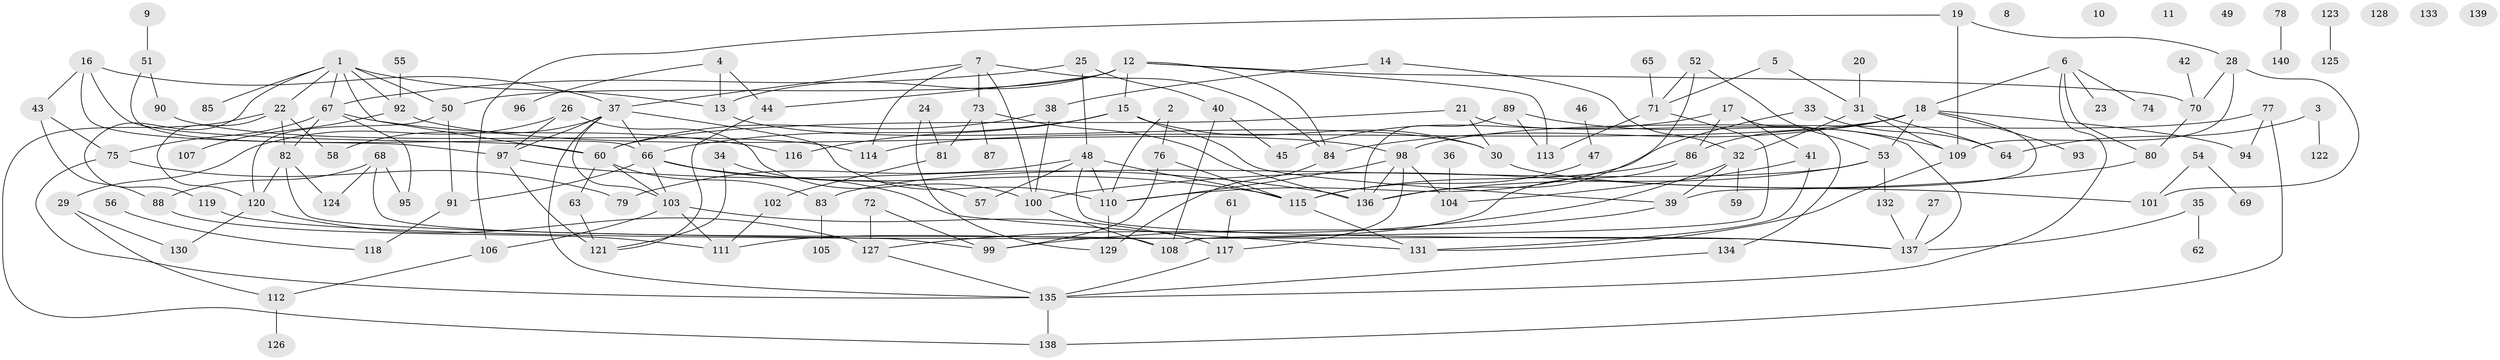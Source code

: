 // coarse degree distribution, {8: 0.05263157894736842, 3: 0.21052631578947367, 17: 0.013157894736842105, 2: 0.18421052631578946, 4: 0.14473684210526316, 7: 0.06578947368421052, 11: 0.013157894736842105, 5: 0.09210526315789473, 6: 0.09210526315789473, 1: 0.13157894736842105}
// Generated by graph-tools (version 1.1) at 2025/48/03/04/25 22:48:25]
// undirected, 140 vertices, 210 edges
graph export_dot {
  node [color=gray90,style=filled];
  1;
  2;
  3;
  4;
  5;
  6;
  7;
  8;
  9;
  10;
  11;
  12;
  13;
  14;
  15;
  16;
  17;
  18;
  19;
  20;
  21;
  22;
  23;
  24;
  25;
  26;
  27;
  28;
  29;
  30;
  31;
  32;
  33;
  34;
  35;
  36;
  37;
  38;
  39;
  40;
  41;
  42;
  43;
  44;
  45;
  46;
  47;
  48;
  49;
  50;
  51;
  52;
  53;
  54;
  55;
  56;
  57;
  58;
  59;
  60;
  61;
  62;
  63;
  64;
  65;
  66;
  67;
  68;
  69;
  70;
  71;
  72;
  73;
  74;
  75;
  76;
  77;
  78;
  79;
  80;
  81;
  82;
  83;
  84;
  85;
  86;
  87;
  88;
  89;
  90;
  91;
  92;
  93;
  94;
  95;
  96;
  97;
  98;
  99;
  100;
  101;
  102;
  103;
  104;
  105;
  106;
  107;
  108;
  109;
  110;
  111;
  112;
  113;
  114;
  115;
  116;
  117;
  118;
  119;
  120;
  121;
  122;
  123;
  124;
  125;
  126;
  127;
  128;
  129;
  130;
  131;
  132;
  133;
  134;
  135;
  136;
  137;
  138;
  139;
  140;
  1 -- 13;
  1 -- 22;
  1 -- 50;
  1 -- 60;
  1 -- 67;
  1 -- 85;
  1 -- 92;
  1 -- 119;
  2 -- 76;
  2 -- 110;
  3 -- 64;
  3 -- 122;
  4 -- 13;
  4 -- 44;
  4 -- 96;
  5 -- 31;
  5 -- 71;
  6 -- 18;
  6 -- 23;
  6 -- 74;
  6 -- 80;
  6 -- 135;
  7 -- 37;
  7 -- 73;
  7 -- 84;
  7 -- 100;
  7 -- 114;
  9 -- 51;
  12 -- 13;
  12 -- 15;
  12 -- 44;
  12 -- 50;
  12 -- 70;
  12 -- 84;
  12 -- 113;
  13 -- 30;
  14 -- 32;
  14 -- 38;
  15 -- 30;
  15 -- 39;
  15 -- 66;
  15 -- 116;
  16 -- 37;
  16 -- 43;
  16 -- 60;
  16 -- 97;
  17 -- 41;
  17 -- 45;
  17 -- 86;
  17 -- 134;
  18 -- 39;
  18 -- 53;
  18 -- 84;
  18 -- 86;
  18 -- 93;
  18 -- 94;
  18 -- 114;
  19 -- 28;
  19 -- 106;
  19 -- 109;
  20 -- 31;
  21 -- 30;
  21 -- 60;
  21 -- 137;
  22 -- 58;
  22 -- 82;
  22 -- 120;
  22 -- 138;
  24 -- 81;
  24 -- 129;
  25 -- 40;
  25 -- 48;
  25 -- 67;
  26 -- 29;
  26 -- 97;
  26 -- 100;
  27 -- 137;
  28 -- 70;
  28 -- 101;
  28 -- 109;
  29 -- 112;
  29 -- 130;
  30 -- 101;
  31 -- 32;
  31 -- 64;
  31 -- 109;
  32 -- 39;
  32 -- 59;
  32 -- 127;
  33 -- 64;
  33 -- 110;
  34 -- 57;
  34 -- 121;
  35 -- 62;
  35 -- 137;
  36 -- 104;
  37 -- 58;
  37 -- 66;
  37 -- 97;
  37 -- 103;
  37 -- 110;
  37 -- 135;
  38 -- 60;
  38 -- 100;
  39 -- 99;
  40 -- 45;
  40 -- 108;
  41 -- 104;
  41 -- 131;
  42 -- 70;
  43 -- 75;
  43 -- 88;
  44 -- 121;
  46 -- 47;
  47 -- 115;
  48 -- 57;
  48 -- 79;
  48 -- 110;
  48 -- 115;
  48 -- 137;
  50 -- 91;
  50 -- 120;
  51 -- 66;
  51 -- 90;
  52 -- 53;
  52 -- 71;
  52 -- 136;
  53 -- 83;
  53 -- 132;
  53 -- 136;
  54 -- 69;
  54 -- 101;
  55 -- 92;
  56 -- 118;
  60 -- 63;
  60 -- 83;
  60 -- 103;
  61 -- 117;
  63 -- 121;
  65 -- 71;
  66 -- 91;
  66 -- 103;
  66 -- 115;
  66 -- 131;
  67 -- 75;
  67 -- 82;
  67 -- 95;
  67 -- 116;
  68 -- 88;
  68 -- 95;
  68 -- 108;
  68 -- 124;
  70 -- 80;
  71 -- 108;
  71 -- 113;
  72 -- 99;
  72 -- 127;
  73 -- 81;
  73 -- 87;
  73 -- 136;
  75 -- 79;
  75 -- 135;
  76 -- 99;
  76 -- 115;
  77 -- 94;
  77 -- 98;
  77 -- 138;
  78 -- 140;
  80 -- 100;
  81 -- 102;
  82 -- 99;
  82 -- 120;
  82 -- 124;
  83 -- 105;
  84 -- 129;
  86 -- 111;
  86 -- 115;
  88 -- 111;
  89 -- 109;
  89 -- 113;
  89 -- 136;
  90 -- 114;
  91 -- 118;
  92 -- 98;
  92 -- 107;
  97 -- 121;
  97 -- 136;
  98 -- 104;
  98 -- 110;
  98 -- 117;
  98 -- 136;
  100 -- 108;
  102 -- 111;
  103 -- 106;
  103 -- 111;
  103 -- 117;
  106 -- 112;
  109 -- 131;
  110 -- 129;
  112 -- 126;
  115 -- 131;
  117 -- 135;
  119 -- 137;
  120 -- 127;
  120 -- 130;
  123 -- 125;
  127 -- 135;
  132 -- 137;
  134 -- 135;
  135 -- 138;
}
